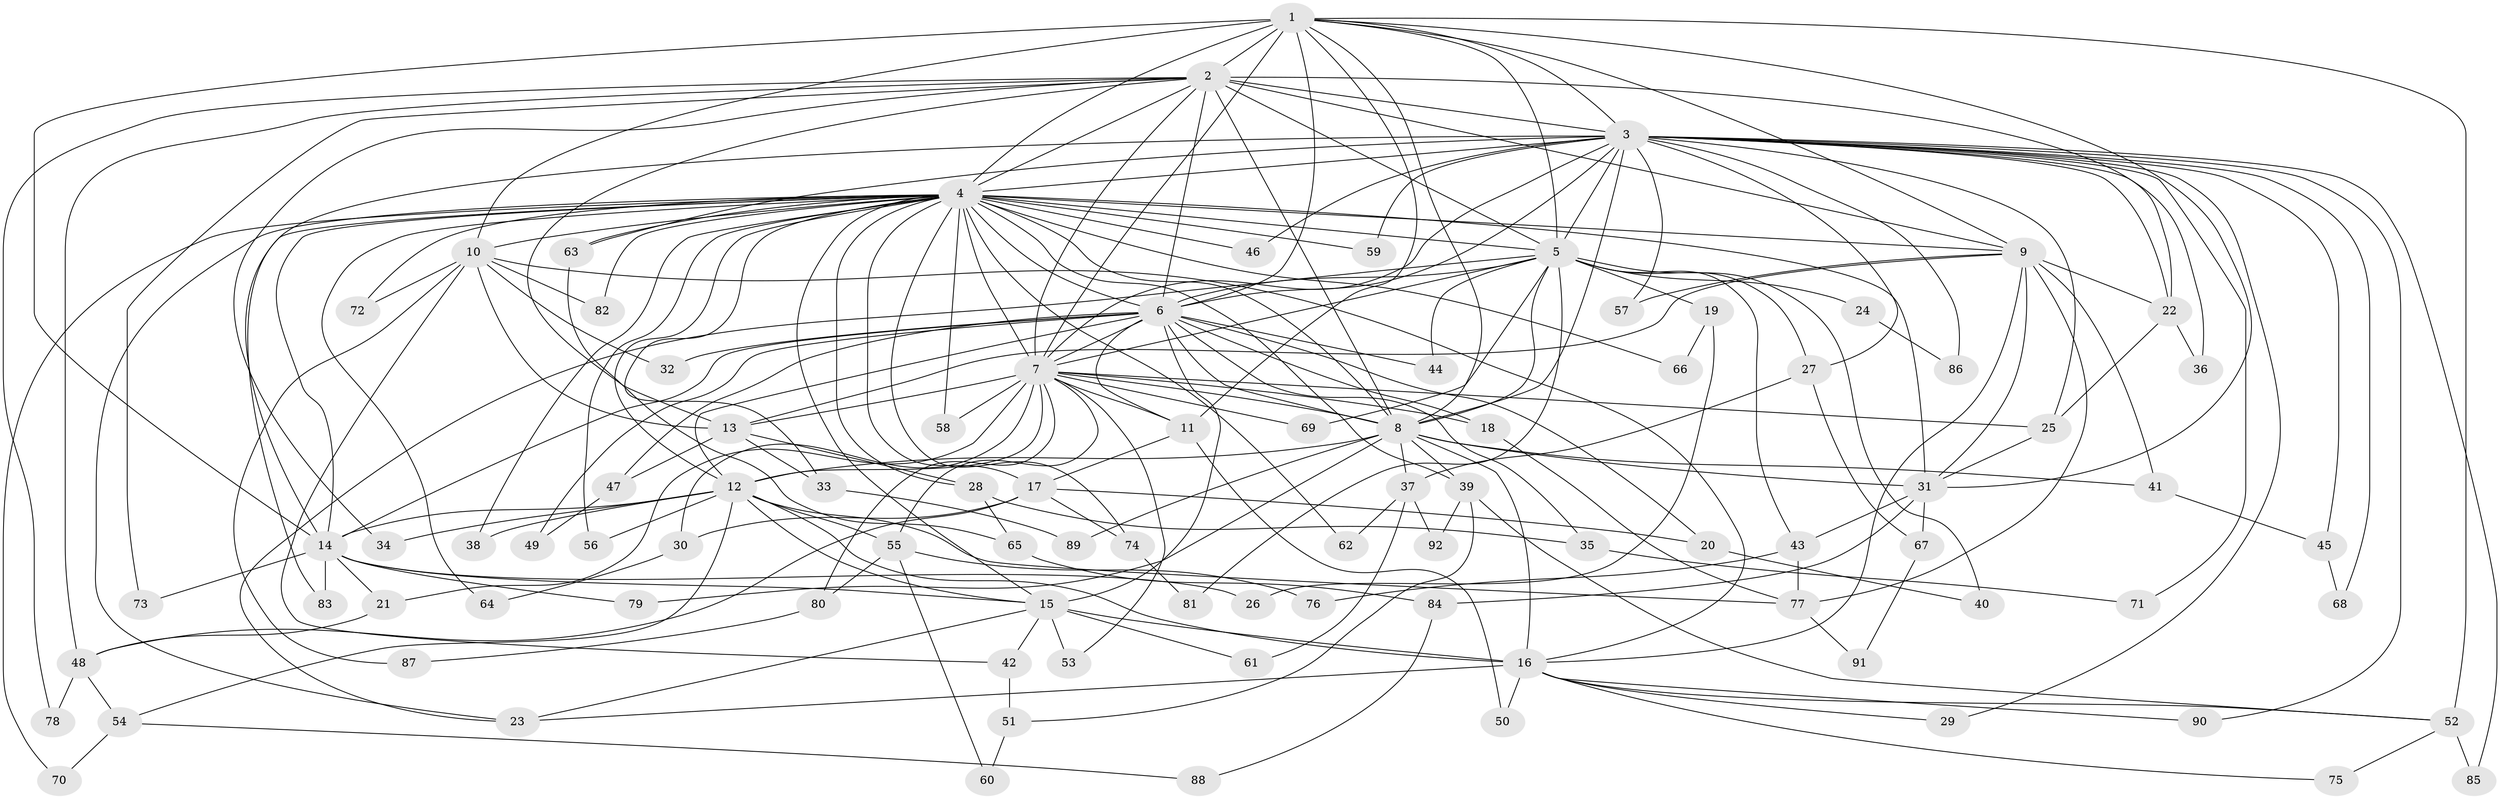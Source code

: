 // original degree distribution, {13: 0.007633587786259542, 17: 0.015267175572519083, 26: 0.007633587786259542, 21: 0.007633587786259542, 15: 0.007633587786259542, 22: 0.007633587786259542, 23: 0.007633587786259542, 32: 0.007633587786259542, 19: 0.007633587786259542, 7: 0.007633587786259542, 10: 0.015267175572519083, 5: 0.09923664122137404, 6: 0.015267175572519083, 4: 0.06870229007633588, 9: 0.007633587786259542, 3: 0.21374045801526717, 8: 0.007633587786259542, 2: 0.48854961832061067}
// Generated by graph-tools (version 1.1) at 2025/49/03/04/25 22:49:56]
// undirected, 92 vertices, 219 edges
graph export_dot {
  node [color=gray90,style=filled];
  1;
  2;
  3;
  4;
  5;
  6;
  7;
  8;
  9;
  10;
  11;
  12;
  13;
  14;
  15;
  16;
  17;
  18;
  19;
  20;
  21;
  22;
  23;
  24;
  25;
  26;
  27;
  28;
  29;
  30;
  31;
  32;
  33;
  34;
  35;
  36;
  37;
  38;
  39;
  40;
  41;
  42;
  43;
  44;
  45;
  46;
  47;
  48;
  49;
  50;
  51;
  52;
  53;
  54;
  55;
  56;
  57;
  58;
  59;
  60;
  61;
  62;
  63;
  64;
  65;
  66;
  67;
  68;
  69;
  70;
  71;
  72;
  73;
  74;
  75;
  76;
  77;
  78;
  79;
  80;
  81;
  82;
  83;
  84;
  85;
  86;
  87;
  88;
  89;
  90;
  91;
  92;
  1 -- 2 [weight=5.0];
  1 -- 3 [weight=1.0];
  1 -- 4 [weight=2.0];
  1 -- 5 [weight=1.0];
  1 -- 6 [weight=1.0];
  1 -- 7 [weight=1.0];
  1 -- 8 [weight=1.0];
  1 -- 9 [weight=1.0];
  1 -- 10 [weight=1.0];
  1 -- 11 [weight=1.0];
  1 -- 14 [weight=1.0];
  1 -- 31 [weight=1.0];
  1 -- 52 [weight=3.0];
  2 -- 3 [weight=3.0];
  2 -- 4 [weight=4.0];
  2 -- 5 [weight=2.0];
  2 -- 6 [weight=3.0];
  2 -- 7 [weight=2.0];
  2 -- 8 [weight=2.0];
  2 -- 9 [weight=1.0];
  2 -- 13 [weight=1.0];
  2 -- 22 [weight=1.0];
  2 -- 34 [weight=1.0];
  2 -- 48 [weight=1.0];
  2 -- 73 [weight=1.0];
  2 -- 78 [weight=1.0];
  3 -- 4 [weight=2.0];
  3 -- 5 [weight=1.0];
  3 -- 6 [weight=1.0];
  3 -- 7 [weight=1.0];
  3 -- 8 [weight=1.0];
  3 -- 14 [weight=1.0];
  3 -- 22 [weight=1.0];
  3 -- 25 [weight=1.0];
  3 -- 27 [weight=1.0];
  3 -- 29 [weight=1.0];
  3 -- 36 [weight=1.0];
  3 -- 45 [weight=1.0];
  3 -- 46 [weight=1.0];
  3 -- 57 [weight=1.0];
  3 -- 59 [weight=1.0];
  3 -- 63 [weight=1.0];
  3 -- 68 [weight=1.0];
  3 -- 71 [weight=1.0];
  3 -- 85 [weight=1.0];
  3 -- 86 [weight=1.0];
  3 -- 90 [weight=1.0];
  4 -- 5 [weight=3.0];
  4 -- 6 [weight=2.0];
  4 -- 7 [weight=3.0];
  4 -- 8 [weight=2.0];
  4 -- 9 [weight=1.0];
  4 -- 10 [weight=2.0];
  4 -- 12 [weight=1.0];
  4 -- 14 [weight=1.0];
  4 -- 15 [weight=1.0];
  4 -- 17 [weight=2.0];
  4 -- 23 [weight=1.0];
  4 -- 28 [weight=1.0];
  4 -- 31 [weight=1.0];
  4 -- 33 [weight=1.0];
  4 -- 38 [weight=1.0];
  4 -- 39 [weight=1.0];
  4 -- 46 [weight=1.0];
  4 -- 56 [weight=1.0];
  4 -- 58 [weight=1.0];
  4 -- 59 [weight=1.0];
  4 -- 62 [weight=1.0];
  4 -- 63 [weight=1.0];
  4 -- 64 [weight=1.0];
  4 -- 66 [weight=1.0];
  4 -- 70 [weight=1.0];
  4 -- 72 [weight=1.0];
  4 -- 74 [weight=1.0];
  4 -- 82 [weight=1.0];
  4 -- 83 [weight=1.0];
  5 -- 6 [weight=1.0];
  5 -- 7 [weight=1.0];
  5 -- 8 [weight=1.0];
  5 -- 19 [weight=1.0];
  5 -- 23 [weight=1.0];
  5 -- 24 [weight=1.0];
  5 -- 27 [weight=1.0];
  5 -- 40 [weight=1.0];
  5 -- 43 [weight=1.0];
  5 -- 44 [weight=1.0];
  5 -- 69 [weight=1.0];
  5 -- 81 [weight=1.0];
  6 -- 7 [weight=1.0];
  6 -- 8 [weight=1.0];
  6 -- 11 [weight=1.0];
  6 -- 12 [weight=1.0];
  6 -- 14 [weight=1.0];
  6 -- 15 [weight=2.0];
  6 -- 18 [weight=1.0];
  6 -- 20 [weight=1.0];
  6 -- 32 [weight=1.0];
  6 -- 35 [weight=1.0];
  6 -- 44 [weight=1.0];
  6 -- 47 [weight=1.0];
  6 -- 49 [weight=1.0];
  7 -- 8 [weight=3.0];
  7 -- 11 [weight=1.0];
  7 -- 12 [weight=1.0];
  7 -- 13 [weight=1.0];
  7 -- 18 [weight=1.0];
  7 -- 21 [weight=1.0];
  7 -- 25 [weight=1.0];
  7 -- 30 [weight=1.0];
  7 -- 53 [weight=1.0];
  7 -- 55 [weight=1.0];
  7 -- 58 [weight=1.0];
  7 -- 69 [weight=1.0];
  7 -- 80 [weight=1.0];
  8 -- 12 [weight=1.0];
  8 -- 16 [weight=1.0];
  8 -- 31 [weight=1.0];
  8 -- 37 [weight=1.0];
  8 -- 39 [weight=1.0];
  8 -- 41 [weight=1.0];
  8 -- 79 [weight=1.0];
  8 -- 89 [weight=1.0];
  9 -- 13 [weight=1.0];
  9 -- 16 [weight=1.0];
  9 -- 22 [weight=1.0];
  9 -- 31 [weight=1.0];
  9 -- 41 [weight=1.0];
  9 -- 57 [weight=1.0];
  9 -- 77 [weight=1.0];
  10 -- 13 [weight=1.0];
  10 -- 16 [weight=1.0];
  10 -- 32 [weight=1.0];
  10 -- 42 [weight=1.0];
  10 -- 72 [weight=1.0];
  10 -- 82 [weight=1.0];
  10 -- 87 [weight=1.0];
  11 -- 17 [weight=1.0];
  11 -- 50 [weight=1.0];
  12 -- 14 [weight=1.0];
  12 -- 15 [weight=1.0];
  12 -- 16 [weight=1.0];
  12 -- 34 [weight=1.0];
  12 -- 38 [weight=1.0];
  12 -- 54 [weight=1.0];
  12 -- 55 [weight=1.0];
  12 -- 56 [weight=1.0];
  12 -- 77 [weight=1.0];
  13 -- 28 [weight=1.0];
  13 -- 33 [weight=1.0];
  13 -- 47 [weight=1.0];
  14 -- 15 [weight=1.0];
  14 -- 21 [weight=1.0];
  14 -- 26 [weight=1.0];
  14 -- 73 [weight=1.0];
  14 -- 79 [weight=1.0];
  14 -- 83 [weight=1.0];
  15 -- 16 [weight=1.0];
  15 -- 23 [weight=1.0];
  15 -- 42 [weight=1.0];
  15 -- 53 [weight=1.0];
  15 -- 61 [weight=1.0];
  16 -- 23 [weight=1.0];
  16 -- 29 [weight=1.0];
  16 -- 50 [weight=1.0];
  16 -- 52 [weight=1.0];
  16 -- 75 [weight=1.0];
  16 -- 90 [weight=1.0];
  17 -- 20 [weight=1.0];
  17 -- 30 [weight=1.0];
  17 -- 48 [weight=1.0];
  17 -- 74 [weight=1.0];
  18 -- 77 [weight=1.0];
  19 -- 26 [weight=1.0];
  19 -- 66 [weight=1.0];
  20 -- 40 [weight=1.0];
  21 -- 48 [weight=1.0];
  22 -- 25 [weight=1.0];
  22 -- 36 [weight=1.0];
  24 -- 86 [weight=1.0];
  25 -- 31 [weight=1.0];
  27 -- 37 [weight=1.0];
  27 -- 67 [weight=1.0];
  28 -- 35 [weight=1.0];
  28 -- 65 [weight=1.0];
  30 -- 64 [weight=1.0];
  31 -- 43 [weight=1.0];
  31 -- 67 [weight=1.0];
  31 -- 84 [weight=1.0];
  33 -- 89 [weight=1.0];
  35 -- 71 [weight=1.0];
  37 -- 61 [weight=1.0];
  37 -- 62 [weight=1.0];
  37 -- 92 [weight=1.0];
  39 -- 51 [weight=1.0];
  39 -- 52 [weight=1.0];
  39 -- 92 [weight=1.0];
  41 -- 45 [weight=1.0];
  42 -- 51 [weight=1.0];
  43 -- 76 [weight=1.0];
  43 -- 77 [weight=1.0];
  45 -- 68 [weight=1.0];
  47 -- 49 [weight=1.0];
  48 -- 54 [weight=1.0];
  48 -- 78 [weight=1.0];
  51 -- 60 [weight=1.0];
  52 -- 75 [weight=1.0];
  52 -- 85 [weight=1.0];
  54 -- 70 [weight=1.0];
  54 -- 88 [weight=1.0];
  55 -- 60 [weight=1.0];
  55 -- 76 [weight=1.0];
  55 -- 80 [weight=1.0];
  63 -- 65 [weight=1.0];
  65 -- 84 [weight=1.0];
  67 -- 91 [weight=1.0];
  74 -- 81 [weight=1.0];
  77 -- 91 [weight=1.0];
  80 -- 87 [weight=1.0];
  84 -- 88 [weight=1.0];
}
